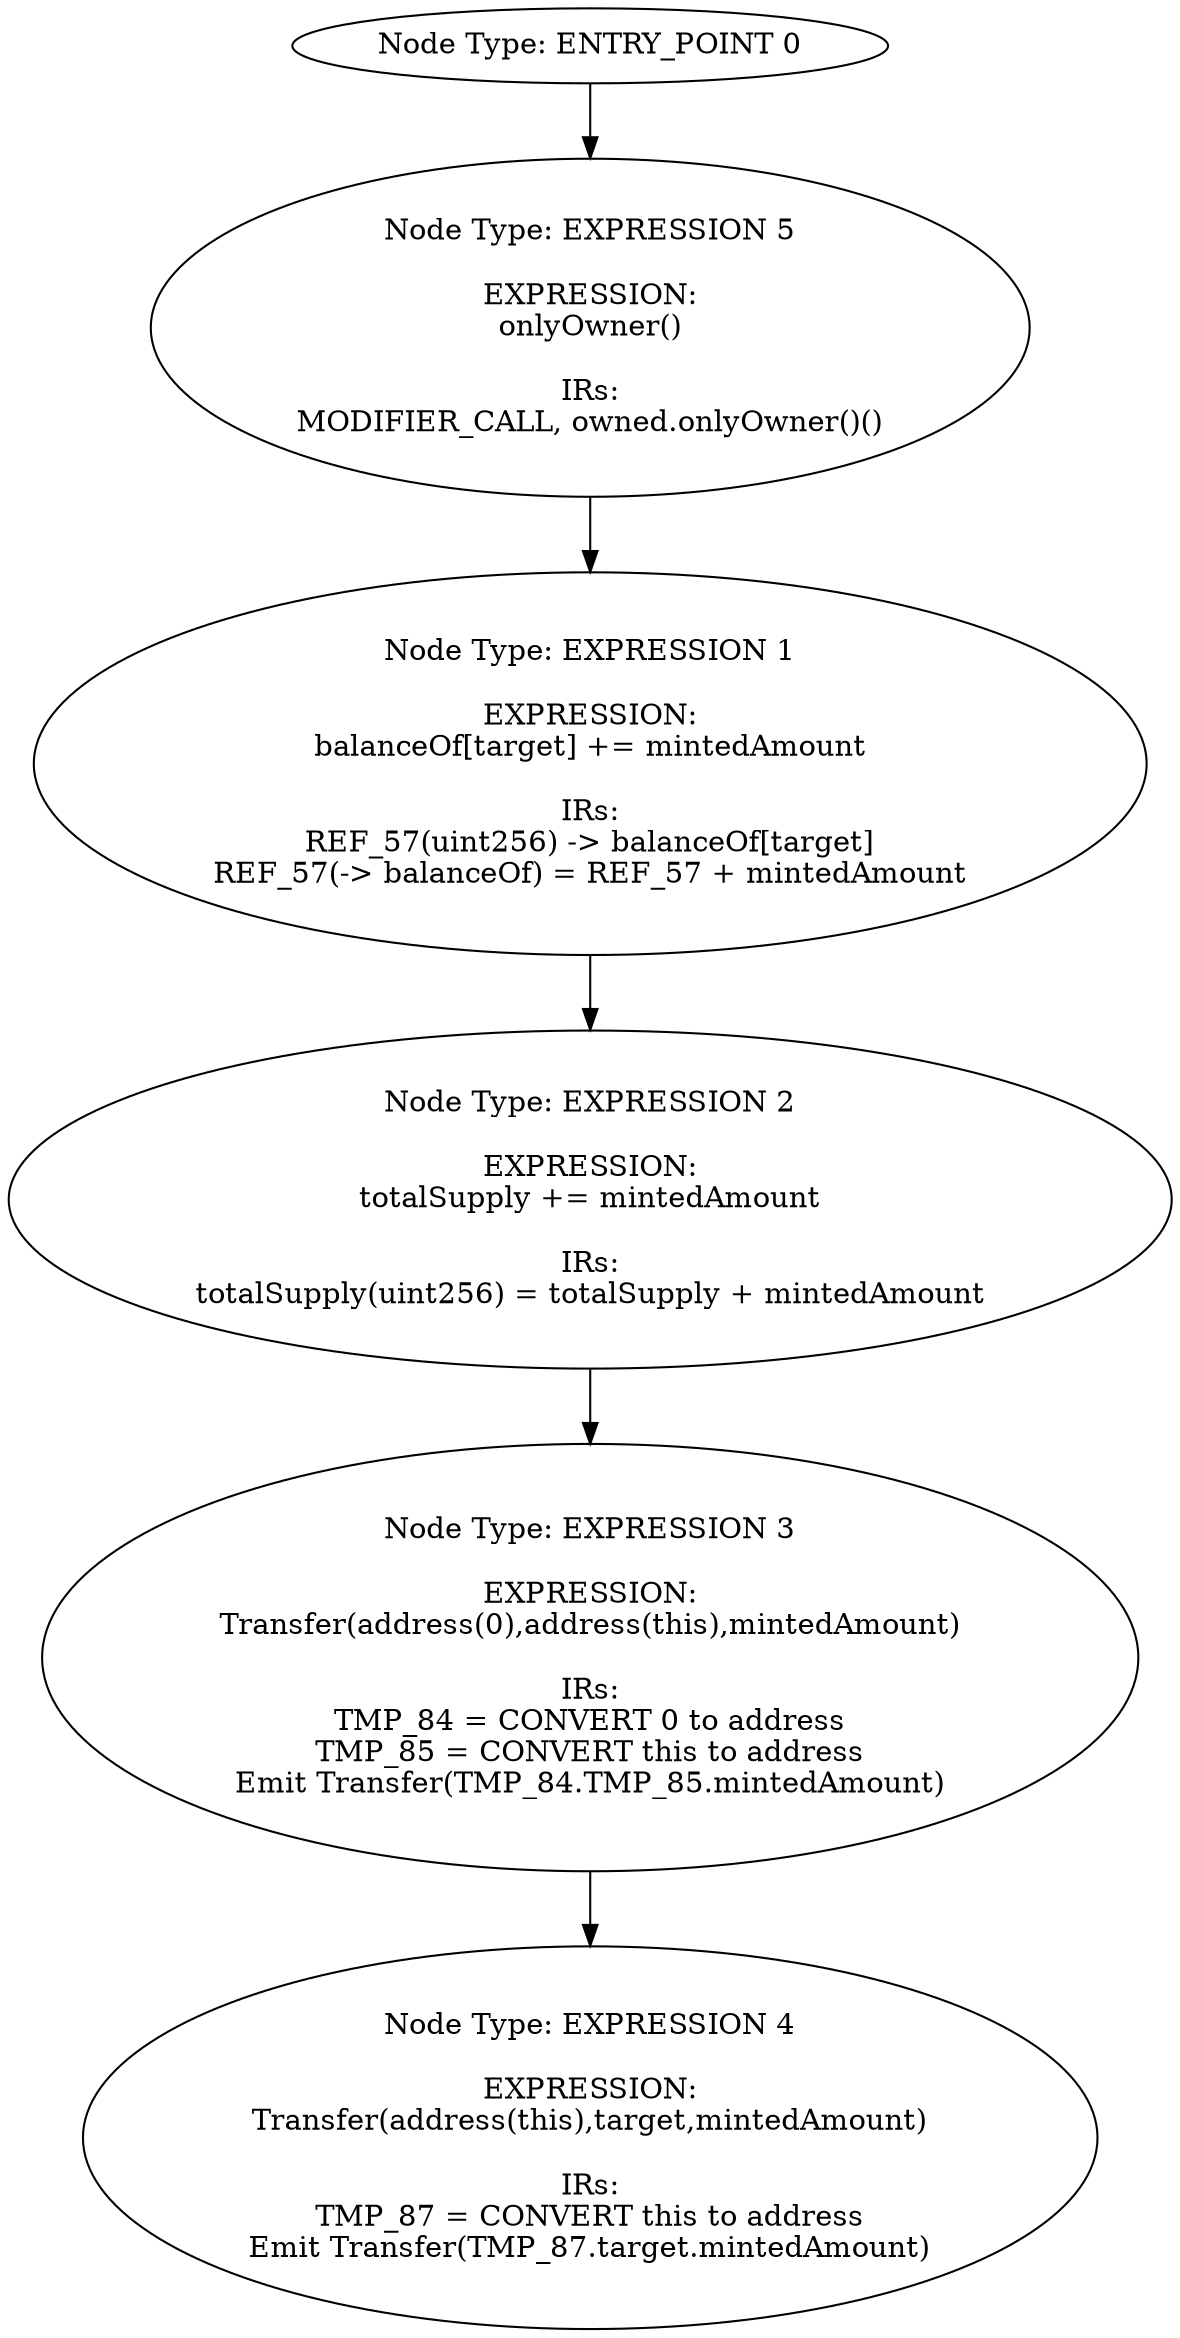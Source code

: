 digraph{
0[label="Node Type: ENTRY_POINT 0
"];
0->5;
1[label="Node Type: EXPRESSION 1

EXPRESSION:
balanceOf[target] += mintedAmount

IRs:
REF_57(uint256) -> balanceOf[target]
REF_57(-> balanceOf) = REF_57 + mintedAmount"];
1->2;
2[label="Node Type: EXPRESSION 2

EXPRESSION:
totalSupply += mintedAmount

IRs:
totalSupply(uint256) = totalSupply + mintedAmount"];
2->3;
3[label="Node Type: EXPRESSION 3

EXPRESSION:
Transfer(address(0),address(this),mintedAmount)

IRs:
TMP_84 = CONVERT 0 to address
TMP_85 = CONVERT this to address
Emit Transfer(TMP_84.TMP_85.mintedAmount)"];
3->4;
4[label="Node Type: EXPRESSION 4

EXPRESSION:
Transfer(address(this),target,mintedAmount)

IRs:
TMP_87 = CONVERT this to address
Emit Transfer(TMP_87.target.mintedAmount)"];
5[label="Node Type: EXPRESSION 5

EXPRESSION:
onlyOwner()

IRs:
MODIFIER_CALL, owned.onlyOwner()()"];
5->1;
}
